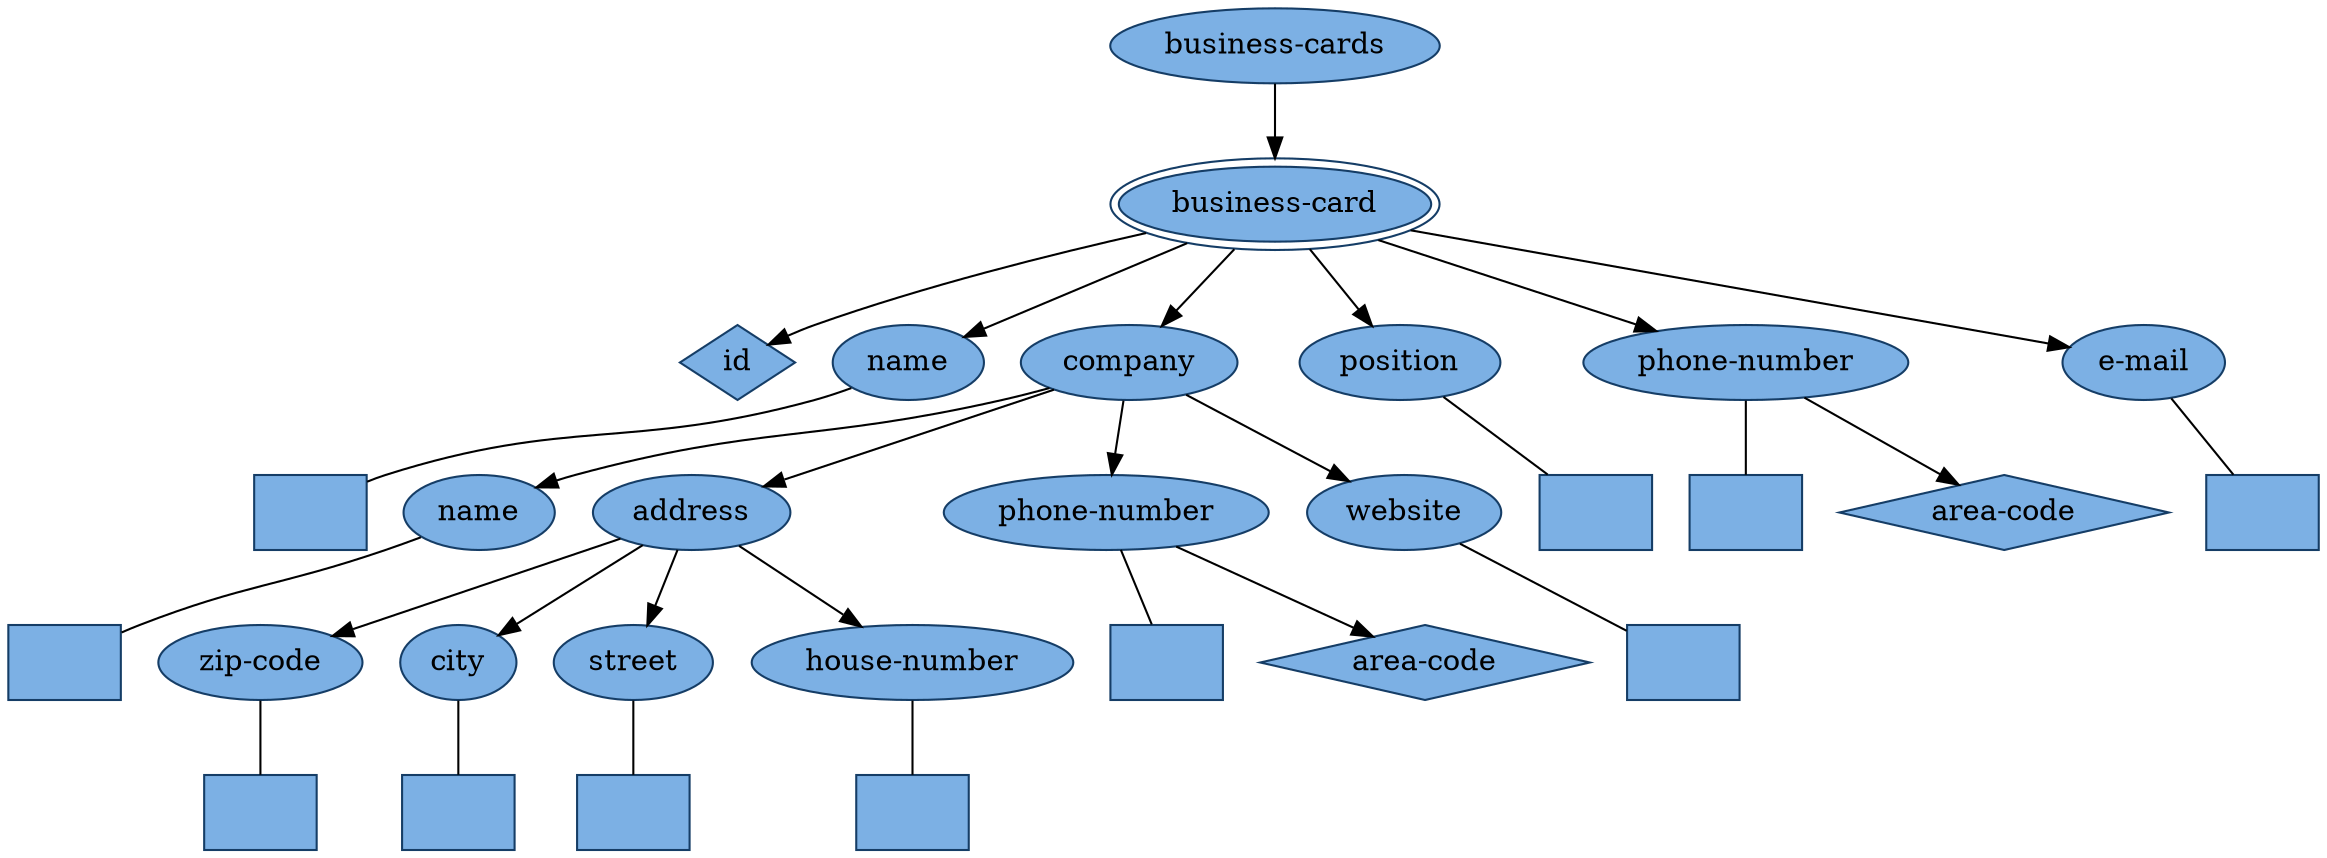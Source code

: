 digraph business_cards_xdm {
  node [style=filled, fillcolor="#7cb0e4", color="#153d66"]

  node [shape=ellipse, peripheries=1]; { node[label="business-cards"] business_cards_element; }
  node [shape=ellipse, peripheries=2]; { node[label="business-card"] business_card_element; }
  node [shape=diamond, peripheries=1]; { node[label="id"] id_attribute; }
  node [shape=ellipse, peripheries=1]; { node[label="name"] business_card_name_element; }
  node [shape=box]; { node[label=""]; business_card_name_text; }
  node [shape=ellipse, peripheries=1]; { node[label="company"] company_element; }
  node [shape=ellipse, peripheries=1]; { node[label="name"] company_name_element; }
  node [shape=box]; { node[label=""] company_name_text; }
  node [shape=ellipse, peripheries=1]; { node[label="address"] address_element; }
  node [shape=ellipse, peripheries=1]; { node[label="zip-code"] zip_code_element; }
  node [shape=box]; { node[label=""] zip_code_text; }
  node [shape=ellipse, peripheries=1]; { node[label="city"] city_element; }
  node [shape=box]; { node[label=""] city_text; }
  node [shape=ellipse, peripheries=1]; { node[label="street"] street_element; }
  node [shape=box]; { node[label=""] street_text; }
  node [shape=ellipse, peripheries=1]; { node[label="house-number"] house_number_element; }
  node [shape=box]; { node[label=""] house_number_text; }
  node [shape=ellipse, peripheries=1]; { node[label="phone-number"] company_phone_number_element; }
  node [shape=box]; { node[label=""] company_phone_number_text; }
  node [shape=diamond]; { node[label="area-code"] company_area_code_attribute; }
  node [shape=ellipse, peripheries=1]; { node[label="website"] website_element; }
  node [shape=box]; { node[label=""] website_text; }
  node [shape=ellipse, peripheries=1]; { node[label="position"] position_element; }
  node [shape=box]; { node[label=""] position_text; }
  node [shape=ellipse, peripheries=1]; { node[label="phone-number"] business_card_phone_number_element; }
  node [shape=box]; { node[label=""] business_card_phone_number_text; }
  node [shape=diamond]; { node[label="area-code"] business_card_area_code_attribute; }
  node [shape=ellipse, peripheries=1]; { node[label="e-mail"] email_element; }
  node [shape=box]; { node[label=""] email_text; }

  edge[arrowhead=normal]; business_cards_element -> business_card_element;
  edge[arrowhead=normal]; business_card_element -> id_attribute;
  edge[arrowhead=normal]; business_card_element -> business_card_name_element;
  edge[arrowhead=none]; business_card_name_element -> business_card_name_text;
  edge[arrowhead=normal]; business_card_element -> company_element;
  edge[arrowhead=normal]; company_element -> company_name_element;
  edge[arrowhead=none]; company_name_element -> company_name_text;
  edge[arrowhead=normal]; company_element -> address_element;
  edge[arrowhead=normal]; address_element -> zip_code_element;
  edge[arrowhead=none]; zip_code_element -> zip_code_text;
  edge[arrowhead=normal]; address_element -> city_element;
  edge[arrowhead=none]; city_element -> city_text;
  edge[arrowhead=normal]; address_element -> street_element;
  edge[arrowhead=none]; street_element -> street_text;
  edge[arrowhead=normal]; address_element -> house_number_element;
  edge[arrowhead=none]; house_number_element -> house_number_text;
  edge[arrowhead=normal]; company_element -> company_phone_number_element;
  edge[arrowhead=normal]; company_phone_number_element -> company_area_code_attribute;
  edge[arrowhead=none]; company_phone_number_element -> company_phone_number_text;
  edge[arrowhead=normal]; company_element -> website_element;
  edge[arrowhead=none]; website_element -> website_text;
  edge[arrowhead=normal]; business_card_element -> position_element;
  edge[arrowhead=none]; position_element -> position_text;
  edge[arrowhead=normal]; business_card_element -> business_card_phone_number_element;
  edge[arrowhead=normal]; business_card_phone_number_element -> business_card_area_code_attribute;
  edge[arrowhead=none]; business_card_phone_number_element -> business_card_phone_number_text;
  edge[arrowhead=normal]; business_card_element -> email_element;
  edge[arrowhead=none]; email_element -> email_text;
}
